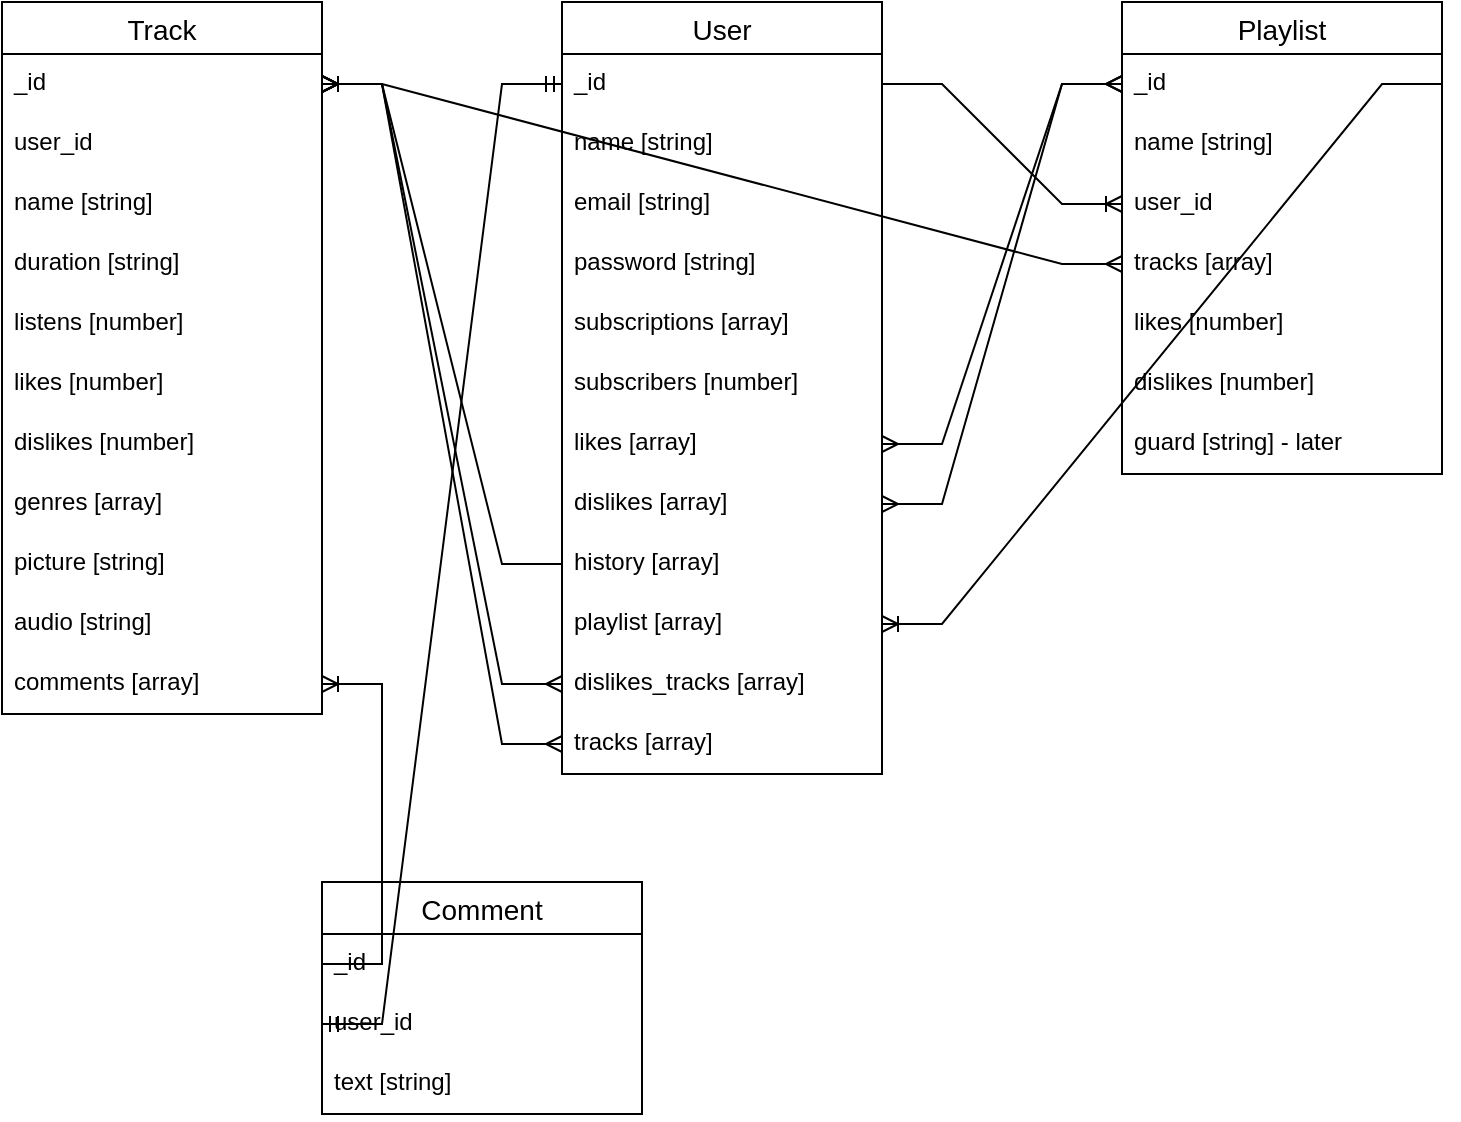 <mxfile version="17.4.2" type="device"><diagram id="KdalG8iyvqtZdI9r4ZZa" name="Page-1"><mxGraphModel dx="1422" dy="905" grid="1" gridSize="10" guides="1" tooltips="1" connect="1" arrows="1" fold="1" page="1" pageScale="1" pageWidth="1000000000" pageHeight="1000000000" math="0" shadow="0"><root><mxCell id="0"/><mxCell id="1" parent="0"/><mxCell id="h2n9pdcWODGFT7dxStW0-1" value="Track" style="swimlane;fontStyle=0;childLayout=stackLayout;horizontal=1;startSize=26;horizontalStack=0;resizeParent=1;resizeParentMax=0;resizeLast=0;collapsible=1;marginBottom=0;align=center;fontSize=14;" parent="1" vertex="1"><mxGeometry x="600" y="680" width="160" height="356" as="geometry"/></mxCell><mxCell id="h2n9pdcWODGFT7dxStW0-2" value="_id" style="text;strokeColor=none;fillColor=none;spacingLeft=4;spacingRight=4;overflow=hidden;rotatable=0;points=[[0,0.5],[1,0.5]];portConstraint=eastwest;fontSize=12;" parent="h2n9pdcWODGFT7dxStW0-1" vertex="1"><mxGeometry y="26" width="160" height="30" as="geometry"/></mxCell><mxCell id="h2n9pdcWODGFT7dxStW0-5" value="user_id" style="text;strokeColor=none;fillColor=none;spacingLeft=4;spacingRight=4;overflow=hidden;rotatable=0;points=[[0,0.5],[1,0.5]];portConstraint=eastwest;fontSize=12;" parent="h2n9pdcWODGFT7dxStW0-1" vertex="1"><mxGeometry y="56" width="160" height="30" as="geometry"/></mxCell><mxCell id="h2n9pdcWODGFT7dxStW0-3" value="name [string]" style="text;strokeColor=none;fillColor=none;spacingLeft=4;spacingRight=4;overflow=hidden;rotatable=0;points=[[0,0.5],[1,0.5]];portConstraint=eastwest;fontSize=12;" parent="h2n9pdcWODGFT7dxStW0-1" vertex="1"><mxGeometry y="86" width="160" height="30" as="geometry"/></mxCell><mxCell id="h2n9pdcWODGFT7dxStW0-4" value="duration [string]" style="text;strokeColor=none;fillColor=none;spacingLeft=4;spacingRight=4;overflow=hidden;rotatable=0;points=[[0,0.5],[1,0.5]];portConstraint=eastwest;fontSize=12;" parent="h2n9pdcWODGFT7dxStW0-1" vertex="1"><mxGeometry y="116" width="160" height="30" as="geometry"/></mxCell><mxCell id="h2n9pdcWODGFT7dxStW0-6" value="listens [number]" style="text;strokeColor=none;fillColor=none;spacingLeft=4;spacingRight=4;overflow=hidden;rotatable=0;points=[[0,0.5],[1,0.5]];portConstraint=eastwest;fontSize=12;" parent="h2n9pdcWODGFT7dxStW0-1" vertex="1"><mxGeometry y="146" width="160" height="30" as="geometry"/></mxCell><mxCell id="h2n9pdcWODGFT7dxStW0-7" value="likes [number]" style="text;strokeColor=none;fillColor=none;spacingLeft=4;spacingRight=4;overflow=hidden;rotatable=0;points=[[0,0.5],[1,0.5]];portConstraint=eastwest;fontSize=12;" parent="h2n9pdcWODGFT7dxStW0-1" vertex="1"><mxGeometry y="176" width="160" height="30" as="geometry"/></mxCell><mxCell id="h2n9pdcWODGFT7dxStW0-43" value="dislikes [number]" style="text;strokeColor=none;fillColor=none;spacingLeft=4;spacingRight=4;overflow=hidden;rotatable=0;points=[[0,0.5],[1,0.5]];portConstraint=eastwest;fontSize=12;" parent="h2n9pdcWODGFT7dxStW0-1" vertex="1"><mxGeometry y="206" width="160" height="30" as="geometry"/></mxCell><mxCell id="h2n9pdcWODGFT7dxStW0-9" value="genres [array]" style="text;strokeColor=none;fillColor=none;spacingLeft=4;spacingRight=4;overflow=hidden;rotatable=0;points=[[0,0.5],[1,0.5]];portConstraint=eastwest;fontSize=12;" parent="h2n9pdcWODGFT7dxStW0-1" vertex="1"><mxGeometry y="236" width="160" height="30" as="geometry"/></mxCell><mxCell id="h2n9pdcWODGFT7dxStW0-26" value="picture [string]" style="text;strokeColor=none;fillColor=none;spacingLeft=4;spacingRight=4;overflow=hidden;rotatable=0;points=[[0,0.5],[1,0.5]];portConstraint=eastwest;fontSize=12;" parent="h2n9pdcWODGFT7dxStW0-1" vertex="1"><mxGeometry y="266" width="160" height="30" as="geometry"/></mxCell><mxCell id="h2n9pdcWODGFT7dxStW0-27" value="audio [string]" style="text;strokeColor=none;fillColor=none;spacingLeft=4;spacingRight=4;overflow=hidden;rotatable=0;points=[[0,0.5],[1,0.5]];portConstraint=eastwest;fontSize=12;" parent="h2n9pdcWODGFT7dxStW0-1" vertex="1"><mxGeometry y="296" width="160" height="30" as="geometry"/></mxCell><mxCell id="h2n9pdcWODGFT7dxStW0-25" value="comments [array]" style="text;strokeColor=none;fillColor=none;spacingLeft=4;spacingRight=4;overflow=hidden;rotatable=0;points=[[0,0.5],[1,0.5]];portConstraint=eastwest;fontSize=12;" parent="h2n9pdcWODGFT7dxStW0-1" vertex="1"><mxGeometry y="326" width="160" height="30" as="geometry"/></mxCell><mxCell id="h2n9pdcWODGFT7dxStW0-38" value="Comment" style="swimlane;fontStyle=0;childLayout=stackLayout;horizontal=1;startSize=26;horizontalStack=0;resizeParent=1;resizeParentMax=0;resizeLast=0;collapsible=1;marginBottom=0;align=center;fontSize=14;" parent="1" vertex="1"><mxGeometry x="760" y="1120" width="160" height="116" as="geometry"/></mxCell><mxCell id="h2n9pdcWODGFT7dxStW0-39" value="_id" style="text;strokeColor=none;fillColor=none;spacingLeft=4;spacingRight=4;overflow=hidden;rotatable=0;points=[[0,0.5],[1,0.5]];portConstraint=eastwest;fontSize=12;" parent="h2n9pdcWODGFT7dxStW0-38" vertex="1"><mxGeometry y="26" width="160" height="30" as="geometry"/></mxCell><mxCell id="h2n9pdcWODGFT7dxStW0-41" value="user_id" style="text;strokeColor=none;fillColor=none;spacingLeft=4;spacingRight=4;overflow=hidden;rotatable=0;points=[[0,0.5],[1,0.5]];portConstraint=eastwest;fontSize=12;" parent="h2n9pdcWODGFT7dxStW0-38" vertex="1"><mxGeometry y="56" width="160" height="30" as="geometry"/></mxCell><mxCell id="h2n9pdcWODGFT7dxStW0-42" value="text [string]" style="text;strokeColor=none;fillColor=none;spacingLeft=4;spacingRight=4;overflow=hidden;rotatable=0;points=[[0,0.5],[1,0.5]];portConstraint=eastwest;fontSize=12;" parent="h2n9pdcWODGFT7dxStW0-38" vertex="1"><mxGeometry y="86" width="160" height="30" as="geometry"/></mxCell><mxCell id="h2n9pdcWODGFT7dxStW0-44" value="User" style="swimlane;fontStyle=0;childLayout=stackLayout;horizontal=1;startSize=26;horizontalStack=0;resizeParent=1;resizeParentMax=0;resizeLast=0;collapsible=1;marginBottom=0;align=center;fontSize=14;" parent="1" vertex="1"><mxGeometry x="880" y="680" width="160" height="386" as="geometry"/></mxCell><mxCell id="h2n9pdcWODGFT7dxStW0-45" value="_id" style="text;strokeColor=none;fillColor=none;spacingLeft=4;spacingRight=4;overflow=hidden;rotatable=0;points=[[0,0.5],[1,0.5]];portConstraint=eastwest;fontSize=12;" parent="h2n9pdcWODGFT7dxStW0-44" vertex="1"><mxGeometry y="26" width="160" height="30" as="geometry"/></mxCell><mxCell id="h2n9pdcWODGFT7dxStW0-46" value="name [string]" style="text;strokeColor=none;fillColor=none;spacingLeft=4;spacingRight=4;overflow=hidden;rotatable=0;points=[[0,0.5],[1,0.5]];portConstraint=eastwest;fontSize=12;" parent="h2n9pdcWODGFT7dxStW0-44" vertex="1"><mxGeometry y="56" width="160" height="30" as="geometry"/></mxCell><mxCell id="h2n9pdcWODGFT7dxStW0-91" value="email [string]" style="text;strokeColor=none;fillColor=none;spacingLeft=4;spacingRight=4;overflow=hidden;rotatable=0;points=[[0,0.5],[1,0.5]];portConstraint=eastwest;fontSize=12;" parent="h2n9pdcWODGFT7dxStW0-44" vertex="1"><mxGeometry y="86" width="160" height="30" as="geometry"/></mxCell><mxCell id="h2n9pdcWODGFT7dxStW0-92" value="password [string]" style="text;strokeColor=none;fillColor=none;spacingLeft=4;spacingRight=4;overflow=hidden;rotatable=0;points=[[0,0.5],[1,0.5]];portConstraint=eastwest;fontSize=12;" parent="h2n9pdcWODGFT7dxStW0-44" vertex="1"><mxGeometry y="116" width="160" height="30" as="geometry"/></mxCell><mxCell id="h2n9pdcWODGFT7dxStW0-48" value="subscriptions [array]" style="text;strokeColor=none;fillColor=none;spacingLeft=4;spacingRight=4;overflow=hidden;rotatable=0;points=[[0,0.5],[1,0.5]];portConstraint=eastwest;fontSize=12;" parent="h2n9pdcWODGFT7dxStW0-44" vertex="1"><mxGeometry y="146" width="160" height="30" as="geometry"/></mxCell><mxCell id="h2n9pdcWODGFT7dxStW0-17" value="subscribers [number]" style="text;strokeColor=none;fillColor=none;spacingLeft=4;spacingRight=4;overflow=hidden;rotatable=0;points=[[0,0.5],[1,0.5]];portConstraint=eastwest;fontSize=12;" parent="h2n9pdcWODGFT7dxStW0-44" vertex="1"><mxGeometry y="176" width="160" height="30" as="geometry"/></mxCell><mxCell id="h2n9pdcWODGFT7dxStW0-69" value="likes [array]" style="text;strokeColor=none;fillColor=none;spacingLeft=4;spacingRight=4;overflow=hidden;rotatable=0;points=[[0,0.5],[1,0.5]];portConstraint=eastwest;fontSize=12;" parent="h2n9pdcWODGFT7dxStW0-44" vertex="1"><mxGeometry y="206" width="160" height="30" as="geometry"/></mxCell><mxCell id="h2n9pdcWODGFT7dxStW0-72" value="dislikes [array]" style="text;strokeColor=none;fillColor=none;spacingLeft=4;spacingRight=4;overflow=hidden;rotatable=0;points=[[0,0.5],[1,0.5]];portConstraint=eastwest;fontSize=12;" parent="h2n9pdcWODGFT7dxStW0-44" vertex="1"><mxGeometry y="236" width="160" height="30" as="geometry"/></mxCell><mxCell id="h2n9pdcWODGFT7dxStW0-52" value="history [array]" style="text;strokeColor=none;fillColor=none;spacingLeft=4;spacingRight=4;overflow=hidden;rotatable=0;points=[[0,0.5],[1,0.5]];portConstraint=eastwest;fontSize=12;" parent="h2n9pdcWODGFT7dxStW0-44" vertex="1"><mxGeometry y="266" width="160" height="30" as="geometry"/></mxCell><mxCell id="h2n9pdcWODGFT7dxStW0-53" value="playlist [array]" style="text;strokeColor=none;fillColor=none;spacingLeft=4;spacingRight=4;overflow=hidden;rotatable=0;points=[[0,0.5],[1,0.5]];portConstraint=eastwest;fontSize=12;" parent="h2n9pdcWODGFT7dxStW0-44" vertex="1"><mxGeometry y="296" width="160" height="30" as="geometry"/></mxCell><mxCell id="D8ae_QmP9RoEMvhYqubg-1" value="dislikes_tracks [array]" style="text;strokeColor=none;fillColor=none;spacingLeft=4;spacingRight=4;overflow=hidden;rotatable=0;points=[[0,0.5],[1,0.5]];portConstraint=eastwest;fontSize=12;" vertex="1" parent="h2n9pdcWODGFT7dxStW0-44"><mxGeometry y="326" width="160" height="30" as="geometry"/></mxCell><mxCell id="h2n9pdcWODGFT7dxStW0-18" value="tracks [array]" style="text;strokeColor=none;fillColor=none;spacingLeft=4;spacingRight=4;overflow=hidden;rotatable=0;points=[[0,0.5],[1,0.5]];portConstraint=eastwest;fontSize=12;" parent="h2n9pdcWODGFT7dxStW0-44" vertex="1"><mxGeometry y="356" width="160" height="30" as="geometry"/></mxCell><mxCell id="h2n9pdcWODGFT7dxStW0-56" value="Playlist" style="swimlane;fontStyle=0;childLayout=stackLayout;horizontal=1;startSize=26;horizontalStack=0;resizeParent=1;resizeParentMax=0;resizeLast=0;collapsible=1;marginBottom=0;align=center;fontSize=14;" parent="1" vertex="1"><mxGeometry x="1160" y="680" width="160" height="236" as="geometry"/></mxCell><mxCell id="h2n9pdcWODGFT7dxStW0-57" value="_id" style="text;strokeColor=none;fillColor=none;spacingLeft=4;spacingRight=4;overflow=hidden;rotatable=0;points=[[0,0.5],[1,0.5]];portConstraint=eastwest;fontSize=12;" parent="h2n9pdcWODGFT7dxStW0-56" vertex="1"><mxGeometry y="26" width="160" height="30" as="geometry"/></mxCell><mxCell id="lAQ8fkERZCduRzSlifh0-2" value="name [string]" style="text;strokeColor=none;fillColor=none;spacingLeft=4;spacingRight=4;overflow=hidden;rotatable=0;points=[[0,0.5],[1,0.5]];portConstraint=eastwest;fontSize=12;" parent="h2n9pdcWODGFT7dxStW0-56" vertex="1"><mxGeometry y="56" width="160" height="30" as="geometry"/></mxCell><mxCell id="h2n9pdcWODGFT7dxStW0-62" value="user_id" style="text;strokeColor=none;fillColor=none;spacingLeft=4;spacingRight=4;overflow=hidden;rotatable=0;points=[[0,0.5],[1,0.5]];portConstraint=eastwest;fontSize=12;" parent="h2n9pdcWODGFT7dxStW0-56" vertex="1"><mxGeometry y="86" width="160" height="30" as="geometry"/></mxCell><mxCell id="h2n9pdcWODGFT7dxStW0-58" value="tracks [array]" style="text;strokeColor=none;fillColor=none;spacingLeft=4;spacingRight=4;overflow=hidden;rotatable=0;points=[[0,0.5],[1,0.5]];portConstraint=eastwest;fontSize=12;" parent="h2n9pdcWODGFT7dxStW0-56" vertex="1"><mxGeometry y="116" width="160" height="30" as="geometry"/></mxCell><mxCell id="h2n9pdcWODGFT7dxStW0-61" value="likes [number]" style="text;strokeColor=none;fillColor=none;spacingLeft=4;spacingRight=4;overflow=hidden;rotatable=0;points=[[0,0.5],[1,0.5]];portConstraint=eastwest;fontSize=12;" parent="h2n9pdcWODGFT7dxStW0-56" vertex="1"><mxGeometry y="146" width="160" height="30" as="geometry"/></mxCell><mxCell id="h2n9pdcWODGFT7dxStW0-63" value="dislikes [number]" style="text;strokeColor=none;fillColor=none;spacingLeft=4;spacingRight=4;overflow=hidden;rotatable=0;points=[[0,0.5],[1,0.5]];portConstraint=eastwest;fontSize=12;" parent="h2n9pdcWODGFT7dxStW0-56" vertex="1"><mxGeometry y="176" width="160" height="30" as="geometry"/></mxCell><mxCell id="h2n9pdcWODGFT7dxStW0-65" value="guard [string] - later" style="text;strokeColor=none;fillColor=none;spacingLeft=4;spacingRight=4;overflow=hidden;rotatable=0;points=[[0,0.5],[1,0.5]];portConstraint=eastwest;fontSize=12;" parent="h2n9pdcWODGFT7dxStW0-56" vertex="1"><mxGeometry y="206" width="160" height="30" as="geometry"/></mxCell><mxCell id="h2n9pdcWODGFT7dxStW0-66" value="" style="edgeStyle=entityRelationEdgeStyle;fontSize=12;html=1;endArrow=ERoneToMany;rounded=0;exitX=1;exitY=0.5;exitDx=0;exitDy=0;entryX=0;entryY=0.5;entryDx=0;entryDy=0;" parent="1" source="h2n9pdcWODGFT7dxStW0-45" target="h2n9pdcWODGFT7dxStW0-62" edge="1"><mxGeometry width="100" height="100" relative="1" as="geometry"><mxPoint x="1010" y="750" as="sourcePoint"/><mxPoint x="1110" y="650" as="targetPoint"/></mxGeometry></mxCell><mxCell id="h2n9pdcWODGFT7dxStW0-67" value="" style="edgeStyle=entityRelationEdgeStyle;fontSize=12;html=1;endArrow=ERmany;startArrow=ERmany;rounded=0;entryX=1;entryY=0.5;entryDx=0;entryDy=0;exitX=0;exitY=0.5;exitDx=0;exitDy=0;" parent="1" source="h2n9pdcWODGFT7dxStW0-58" target="h2n9pdcWODGFT7dxStW0-2" edge="1"><mxGeometry width="100" height="100" relative="1" as="geometry"><mxPoint x="1170" y="810" as="sourcePoint"/><mxPoint x="1270" y="710" as="targetPoint"/></mxGeometry></mxCell><mxCell id="h2n9pdcWODGFT7dxStW0-71" value="" style="edgeStyle=entityRelationEdgeStyle;fontSize=12;html=1;endArrow=ERmany;startArrow=ERmany;rounded=0;entryX=0;entryY=0.5;entryDx=0;entryDy=0;exitX=1;exitY=0.5;exitDx=0;exitDy=0;" parent="1" source="h2n9pdcWODGFT7dxStW0-69" target="h2n9pdcWODGFT7dxStW0-57" edge="1"><mxGeometry width="100" height="100" relative="1" as="geometry"><mxPoint x="1110" y="790" as="sourcePoint"/><mxPoint x="1210" y="690" as="targetPoint"/></mxGeometry></mxCell><mxCell id="h2n9pdcWODGFT7dxStW0-73" value="" style="edgeStyle=entityRelationEdgeStyle;fontSize=12;html=1;endArrow=ERmany;startArrow=ERmany;rounded=0;entryX=0;entryY=0.5;entryDx=0;entryDy=0;exitX=1;exitY=0.5;exitDx=0;exitDy=0;" parent="1" source="h2n9pdcWODGFT7dxStW0-72" target="h2n9pdcWODGFT7dxStW0-57" edge="1"><mxGeometry width="100" height="100" relative="1" as="geometry"><mxPoint x="1030" y="880" as="sourcePoint"/><mxPoint x="1110" y="660" as="targetPoint"/></mxGeometry></mxCell><mxCell id="h2n9pdcWODGFT7dxStW0-75" value="" style="edgeStyle=entityRelationEdgeStyle;fontSize=12;html=1;endArrow=ERmany;startArrow=ERmany;rounded=0;exitX=0;exitY=0.5;exitDx=0;exitDy=0;entryX=1;entryY=0.5;entryDx=0;entryDy=0;" parent="1" source="D8ae_QmP9RoEMvhYqubg-1" target="h2n9pdcWODGFT7dxStW0-2" edge="1"><mxGeometry width="100" height="100" relative="1" as="geometry"><mxPoint x="1130" y="870" as="sourcePoint"/><mxPoint x="1230" y="770" as="targetPoint"/></mxGeometry></mxCell><mxCell id="h2n9pdcWODGFT7dxStW0-79" value="" style="edgeStyle=entityRelationEdgeStyle;fontSize=12;html=1;endArrow=ERoneToMany;rounded=0;exitX=0;exitY=0.5;exitDx=0;exitDy=0;entryX=1;entryY=0.5;entryDx=0;entryDy=0;" parent="1" source="h2n9pdcWODGFT7dxStW0-52" target="h2n9pdcWODGFT7dxStW0-2" edge="1"><mxGeometry width="100" height="100" relative="1" as="geometry"><mxPoint x="830" y="970" as="sourcePoint"/><mxPoint x="810" y="890" as="targetPoint"/></mxGeometry></mxCell><mxCell id="h2n9pdcWODGFT7dxStW0-80" value="" style="edgeStyle=entityRelationEdgeStyle;fontSize=12;html=1;endArrow=ERoneToMany;rounded=0;exitX=1;exitY=0.5;exitDx=0;exitDy=0;entryX=1;entryY=0.5;entryDx=0;entryDy=0;" parent="1" source="h2n9pdcWODGFT7dxStW0-57" target="h2n9pdcWODGFT7dxStW0-53" edge="1"><mxGeometry width="100" height="100" relative="1" as="geometry"><mxPoint x="970" y="1000" as="sourcePoint"/><mxPoint x="1180" y="910" as="targetPoint"/></mxGeometry></mxCell><mxCell id="h2n9pdcWODGFT7dxStW0-86" value="" style="edgeStyle=entityRelationEdgeStyle;fontSize=12;html=1;endArrow=ERoneToMany;rounded=0;entryX=1;entryY=0.5;entryDx=0;entryDy=0;exitX=0;exitY=0.5;exitDx=0;exitDy=0;" parent="1" source="h2n9pdcWODGFT7dxStW0-39" target="h2n9pdcWODGFT7dxStW0-25" edge="1"><mxGeometry width="100" height="100" relative="1" as="geometry"><mxPoint x="820" y="1080" as="sourcePoint"/><mxPoint x="1070" y="900" as="targetPoint"/></mxGeometry></mxCell><mxCell id="h2n9pdcWODGFT7dxStW0-90" value="" style="edgeStyle=entityRelationEdgeStyle;fontSize=12;html=1;endArrow=ERmandOne;startArrow=ERmandOne;rounded=0;entryX=0;entryY=0.5;entryDx=0;entryDy=0;exitX=0;exitY=0.5;exitDx=0;exitDy=0;" parent="1" source="h2n9pdcWODGFT7dxStW0-41" target="h2n9pdcWODGFT7dxStW0-45" edge="1"><mxGeometry width="100" height="100" relative="1" as="geometry"><mxPoint x="970" y="1100" as="sourcePoint"/><mxPoint x="1070" y="1000" as="targetPoint"/></mxGeometry></mxCell><mxCell id="lAQ8fkERZCduRzSlifh0-1" value="" style="edgeStyle=entityRelationEdgeStyle;fontSize=12;html=1;endArrow=ERmany;startArrow=ERmany;rounded=0;entryX=0;entryY=0.5;entryDx=0;entryDy=0;exitX=1;exitY=0.5;exitDx=0;exitDy=0;" parent="1" source="h2n9pdcWODGFT7dxStW0-2" target="h2n9pdcWODGFT7dxStW0-18" edge="1"><mxGeometry width="100" height="100" relative="1" as="geometry"><mxPoint x="910" y="960" as="sourcePoint"/><mxPoint x="1010" y="860" as="targetPoint"/></mxGeometry></mxCell></root></mxGraphModel></diagram></mxfile>